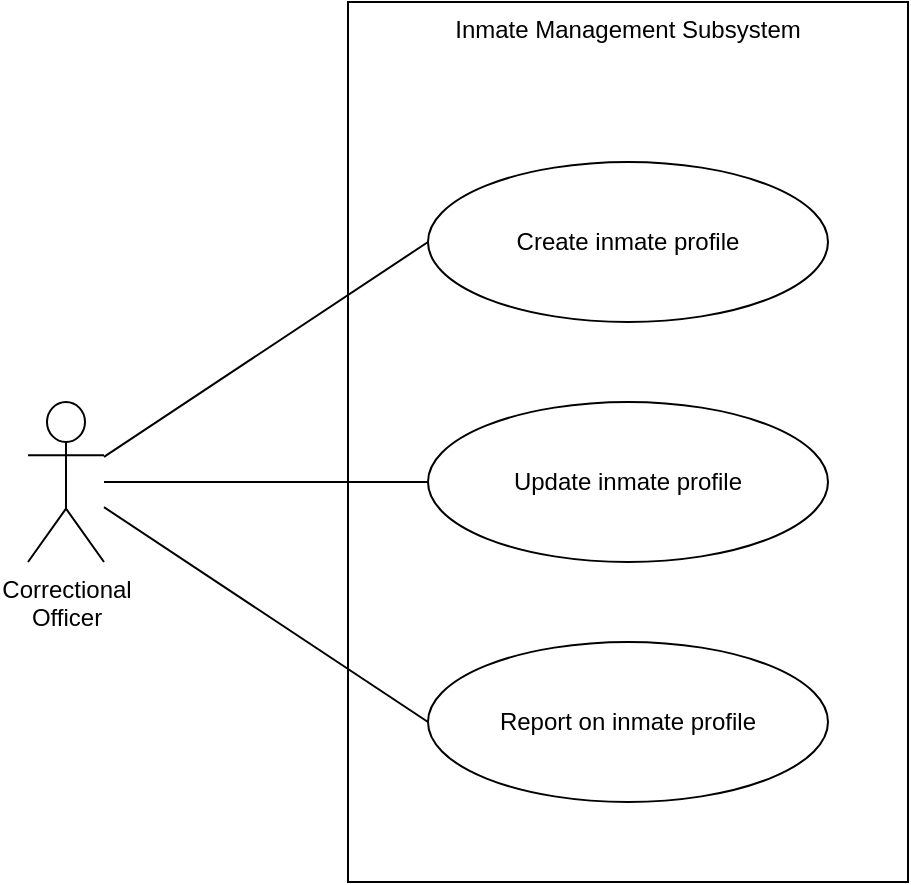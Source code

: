 <mxfile version="23.1.2" type="device">
  <diagram name="Page-1" id="65TRZTyE6jBAc-IG8p_M">
    <mxGraphModel dx="1423" dy="747" grid="1" gridSize="10" guides="1" tooltips="1" connect="1" arrows="1" fold="1" page="1" pageScale="1" pageWidth="827" pageHeight="1169" math="0" shadow="0">
      <root>
        <mxCell id="0" />
        <mxCell id="1" parent="0" />
        <mxCell id="R0KrfzqaYKyNT-aumEG5-3" value="&lt;font style=&quot;font-size: 12px;&quot;&gt;Inmate Management Subsystem&lt;br style=&quot;font-size: 12px;&quot;&gt;&lt;/font&gt;" style="rounded=0;whiteSpace=wrap;html=1;align=center;verticalAlign=top;fillColor=none;fontSize=12;" vertex="1" parent="1">
          <mxGeometry x="200" y="40" width="280" height="440" as="geometry" />
        </mxCell>
        <mxCell id="5dWf0GG96KCBTqZGnZEv-1" value="&lt;font style=&quot;font-size: 12px;&quot;&gt;Correctional&lt;br style=&quot;font-size: 12px;&quot;&gt;Officer&lt;/font&gt;" style="shape=umlActor;verticalLabelPosition=bottom;verticalAlign=top;html=1;outlineConnect=0;fillColor=none;fontSize=12;" parent="1" vertex="1">
          <mxGeometry x="40" y="240" width="38" height="80" as="geometry" />
        </mxCell>
        <mxCell id="5dWf0GG96KCBTqZGnZEv-2" value="Create inmate profile" style="ellipse;whiteSpace=wrap;html=1;fontSize=12;fillColor=none;strokeColor=default;" parent="1" vertex="1">
          <mxGeometry x="240" y="120" width="200" height="80" as="geometry" />
        </mxCell>
        <mxCell id="R0KrfzqaYKyNT-aumEG5-5" value="Update inmate profile" style="ellipse;whiteSpace=wrap;html=1;fontSize=12;fillColor=none;" vertex="1" parent="1">
          <mxGeometry x="240" y="240" width="200" height="80" as="geometry" />
        </mxCell>
        <mxCell id="R0KrfzqaYKyNT-aumEG5-6" value="Report on inmate profile" style="ellipse;whiteSpace=wrap;html=1;fontSize=12;fillColor=none;" vertex="1" parent="1">
          <mxGeometry x="240" y="360" width="200" height="80" as="geometry" />
        </mxCell>
        <mxCell id="R0KrfzqaYKyNT-aumEG5-15" value="" style="endArrow=none;html=1;rounded=0;exitX=0;exitY=0.5;exitDx=0;exitDy=0;fontSize=12;" edge="1" parent="1" source="5dWf0GG96KCBTqZGnZEv-2" target="5dWf0GG96KCBTqZGnZEv-1">
          <mxGeometry width="50" height="50" relative="1" as="geometry">
            <mxPoint x="21" y="740" as="sourcePoint" />
            <mxPoint x="116" y="640" as="targetPoint" />
          </mxGeometry>
        </mxCell>
        <mxCell id="R0KrfzqaYKyNT-aumEG5-16" value="" style="endArrow=none;html=1;rounded=0;exitX=0;exitY=0.5;exitDx=0;exitDy=0;fontSize=12;" edge="1" parent="1" source="R0KrfzqaYKyNT-aumEG5-5" target="5dWf0GG96KCBTqZGnZEv-1">
          <mxGeometry width="50" height="50" relative="1" as="geometry">
            <mxPoint x="249" y="190" as="sourcePoint" />
            <mxPoint x="135" y="362" as="targetPoint" />
          </mxGeometry>
        </mxCell>
        <mxCell id="R0KrfzqaYKyNT-aumEG5-17" value="" style="endArrow=none;html=1;rounded=0;exitX=0;exitY=0.5;exitDx=0;exitDy=0;fontSize=12;" edge="1" parent="1" source="R0KrfzqaYKyNT-aumEG5-6" target="5dWf0GG96KCBTqZGnZEv-1">
          <mxGeometry width="50" height="50" relative="1" as="geometry">
            <mxPoint x="268" y="210" as="sourcePoint" />
            <mxPoint x="154" y="382" as="targetPoint" />
          </mxGeometry>
        </mxCell>
      </root>
    </mxGraphModel>
  </diagram>
</mxfile>
